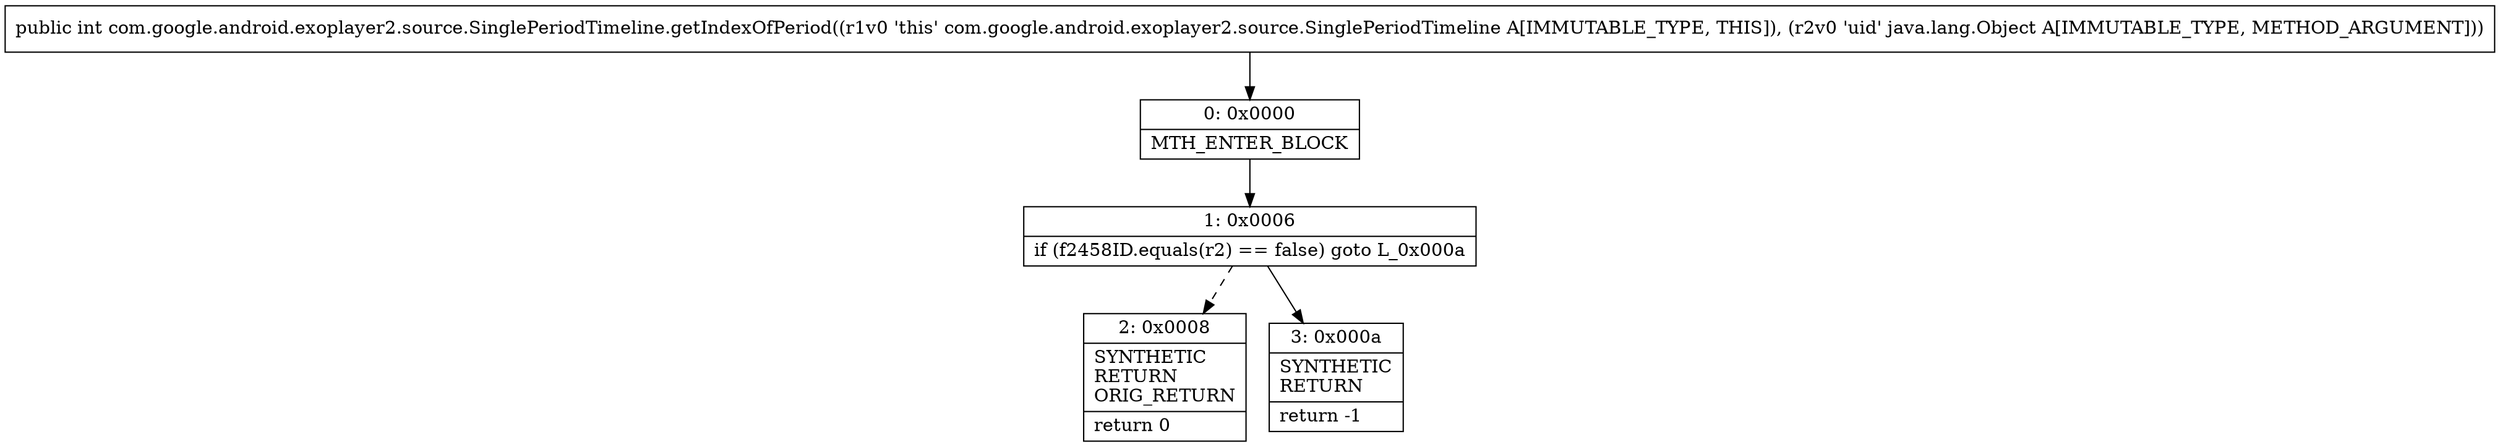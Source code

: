 digraph "CFG forcom.google.android.exoplayer2.source.SinglePeriodTimeline.getIndexOfPeriod(Ljava\/lang\/Object;)I" {
Node_0 [shape=record,label="{0\:\ 0x0000|MTH_ENTER_BLOCK\l}"];
Node_1 [shape=record,label="{1\:\ 0x0006|if (f2458ID.equals(r2) == false) goto L_0x000a\l}"];
Node_2 [shape=record,label="{2\:\ 0x0008|SYNTHETIC\lRETURN\lORIG_RETURN\l|return 0\l}"];
Node_3 [shape=record,label="{3\:\ 0x000a|SYNTHETIC\lRETURN\l|return \-1\l}"];
MethodNode[shape=record,label="{public int com.google.android.exoplayer2.source.SinglePeriodTimeline.getIndexOfPeriod((r1v0 'this' com.google.android.exoplayer2.source.SinglePeriodTimeline A[IMMUTABLE_TYPE, THIS]), (r2v0 'uid' java.lang.Object A[IMMUTABLE_TYPE, METHOD_ARGUMENT])) }"];
MethodNode -> Node_0;
Node_0 -> Node_1;
Node_1 -> Node_2[style=dashed];
Node_1 -> Node_3;
}

